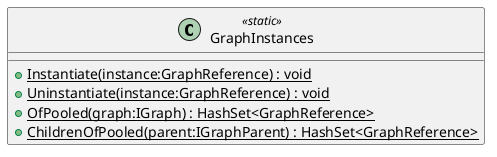 @startuml
class GraphInstances <<static>> {
    + {static} Instantiate(instance:GraphReference) : void
    + {static} Uninstantiate(instance:GraphReference) : void
    + {static} OfPooled(graph:IGraph) : HashSet<GraphReference>
    + {static} ChildrenOfPooled(parent:IGraphParent) : HashSet<GraphReference>
}
@enduml
